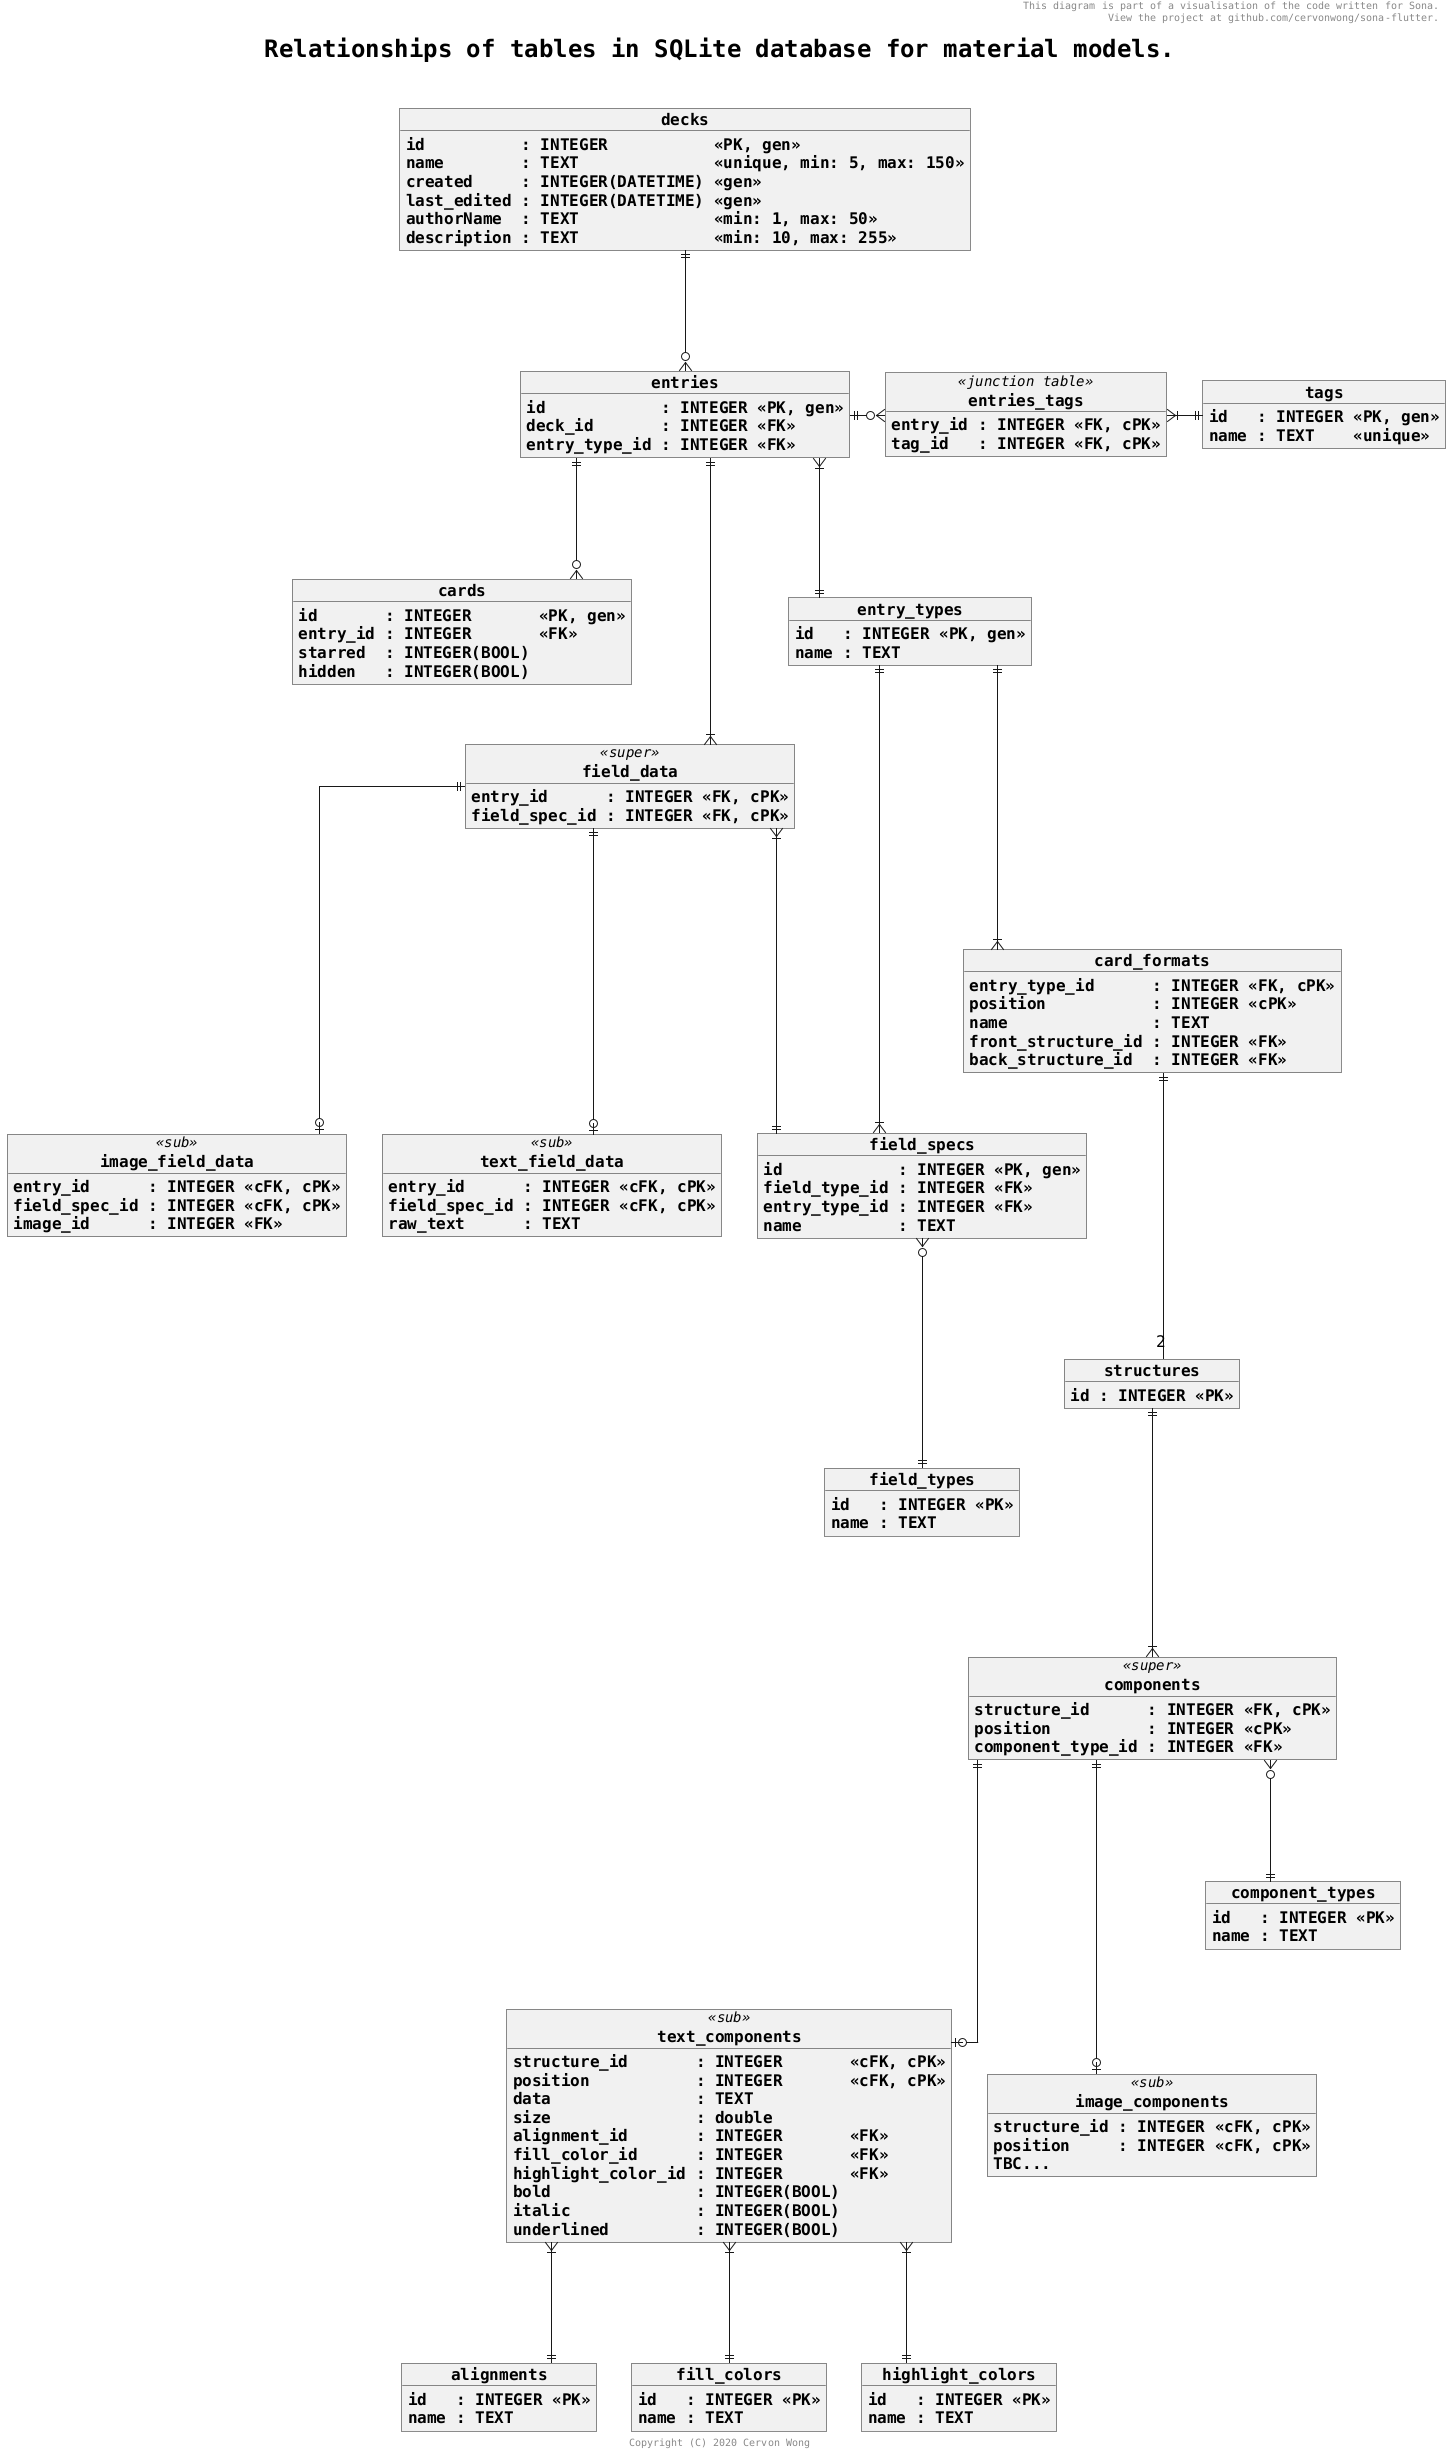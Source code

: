 @startuml

skinparam wrapWidth 1000
skinparam defaultFontName Monospaced
skinparam objectAttributeFontName Monospaced
skinparam objectStereotypeFontName Monospaced
skinparam defaultFontSize 16
skinparam objectFontSize 16
skinparam objectStereotypeFontSize 14
skinparam titleFontSize 24
skinparam titleFontStyle bold
skinparam objectFontStyle bold
skinparam linetype ortho
skinparam shadowing false

header This diagram is part of a visualisation of the code written for Sona.\n View the project at github.com/cervonwong/sona-flutter.
title Relationships of tables in SQLite database for material models.\n
footer Copyright (C) 2020 Cervon Wong

object decks {
	id          : INTEGER           <<PK, gen>>
	name        : TEXT              <<unique, min: 5, max: 150>>
	created     : INTEGER(DATETIME) <<gen>>
	last_edited : INTEGER(DATETIME) <<gen>>
	authorName  : TEXT              <<min: 1, max: 50>>
	description : TEXT              <<min: 10, max: 255>>
}

object entries {
	id            : INTEGER <<PK, gen>>
	deck_id       : INTEGER <<FK>>
	entry_type_id : INTEGER <<FK>>
}

object cards {
	id       : INTEGER       <<PK, gen>>
	entry_id : INTEGER       <<FK>>
	starred  : INTEGER(BOOL)
	hidden   : INTEGER(BOOL)
}

object tags {
	id   : INTEGER <<PK, gen>>
	name : TEXT    <<unique>>
}

object entries_tags <<junction table>> {
	entry_id : INTEGER <<FK, cPK>>
	tag_id   : INTEGER <<FK, cPK>>
}

object field_specs {
	id            : INTEGER <<PK, gen>>
	field_type_id : INTEGER <<FK>>
	entry_type_id : INTEGER <<FK>>
	name          : TEXT
}

object field_types {
	id   : INTEGER <<PK>>
	name : TEXT
}

object field_data <<super>> {
	entry_id      : INTEGER <<FK, cPK>>
    field_spec_id : INTEGER <<FK, cPK>>
    ' Get field_type_id from field_specs table.
}

object text_field_data <<sub>> {
	entry_id      : INTEGER <<cFK, cPK>>
    field_spec_id : INTEGER <<cFK, cPK>>
	raw_text      : TEXT
}

object image_field_data <<sub>> {
	entry_id      : INTEGER <<cFK, cPK>>
    field_spec_id : INTEGER <<cFK, cPK>>
	image_id      : INTEGER <<FK>>
}

object entry_types {
	id   : INTEGER <<PK, gen>>
	name : TEXT
}

object card_formats {
	entry_type_id      : INTEGER <<FK, cPK>>
	position           : INTEGER <<cPK>>
	name               : TEXT
	front_structure_id : INTEGER <<FK>>
	back_structure_id  : INTEGER <<FK>>
}

object structures {
	id : INTEGER <<PK>>
}

object components <<super>> {
	structure_id      : INTEGER <<FK, cPK>>
	position          : INTEGER <<cPK>>
	component_type_id : INTEGER <<FK>>
}

object text_components <<sub>> {
	structure_id       : INTEGER       <<cFK, cPK>>
	position           : INTEGER       <<cFK, cPK>>
	data               : TEXT
	size               : double
	alignment_id       : INTEGER       <<FK>>
	fill_color_id      : INTEGER       <<FK>>
	highlight_color_id : INTEGER       <<FK>>
	bold               : INTEGER(BOOL)
	italic             : INTEGER(BOOL)
	underlined         : INTEGER(BOOL)
}

object alignments {
	id   : INTEGER <<PK>>
	name : TEXT
}

object fill_colors {
	id   : INTEGER <<PK>>
	name : TEXT
}

object highlight_colors {
	id   : INTEGER <<PK>>
	name : TEXT
}

object image_components <<sub>> {
	structure_id : INTEGER <<cFK, cPK>>
    position     : INTEGER <<cFK, cPK>>
    TBC...
}

object component_types {
	id   : INTEGER <<PK>>
	name : TEXT
}

decks           ||---o{    entries
entries         ||---o{    cards
entries         ||-o{      entries_tags
entries_tags    }|-||      tags
field_specs     }o----||   field_types
field_data      ||----o|   text_field_data
field_data      ||----o|   image_field_data
field_data      }|----||   field_specs
entries         ||----|{   field_data
entries         }|---||    entry_types
entry_types     ||----|{   field_specs
entry_types     ||----|{   card_formats
card_formats    ||---- "2" structures
structures      ||----|{   components
components      }o---||    component_types
components      ||----o|   text_components
components      ||----o|   image_components
text_components }|---||    alignments
text_components }|---||    fill_colors
text_components }|---||    highlight_colors

@enduml
